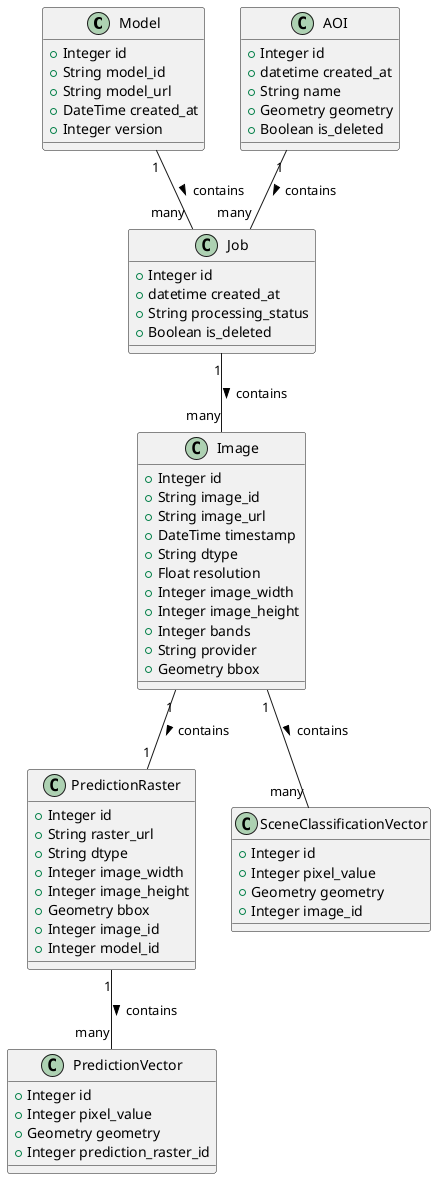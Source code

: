 @startuml DatabaseFontName

class Model {
    +Integer id
    +String model_id
    +String model_url
    +DateTime created_at
    +Integer version
}

class AOI {
    +Integer id
    +datetime created_at
    +String name
    +Geometry geometry
    +Boolean is_deleted
}

class Job {
    +Integer id
    +datetime created_at
    +String processing_status
    +Boolean is_deleted
}

class Image {
    +Integer id
    +String image_id
    +String image_url
    +DateTime timestamp
    +String dtype
    +Float resolution
    +Integer image_width
    +Integer image_height
    +Integer bands
    +String provider
    +Geometry bbox
}

class PredictionRaster {
    +Integer id
    +String raster_url
    +String dtype
    +Integer image_width
    +Integer image_height
    +Geometry bbox
    +Integer image_id
    +Integer model_id
}

class PredictionVector {
    +Integer id
    +Integer pixel_value
    +Geometry geometry
    +Integer prediction_raster_id
}

class SceneClassificationVector {
    +Integer id
    +Integer pixel_value
    +Geometry geometry
    +Integer image_id
}

Model "1" -- "many " Job : contains >
AOI "1" -- "many" Job : contains >
Job "1" -- "many" Image : contains >
Image "1" -- "1" PredictionRaster : contains >
Image "1" -- "many" SceneClassificationVector : contains >

PredictionRaster "1" -- "many" PredictionVector : contains >

@enduml
